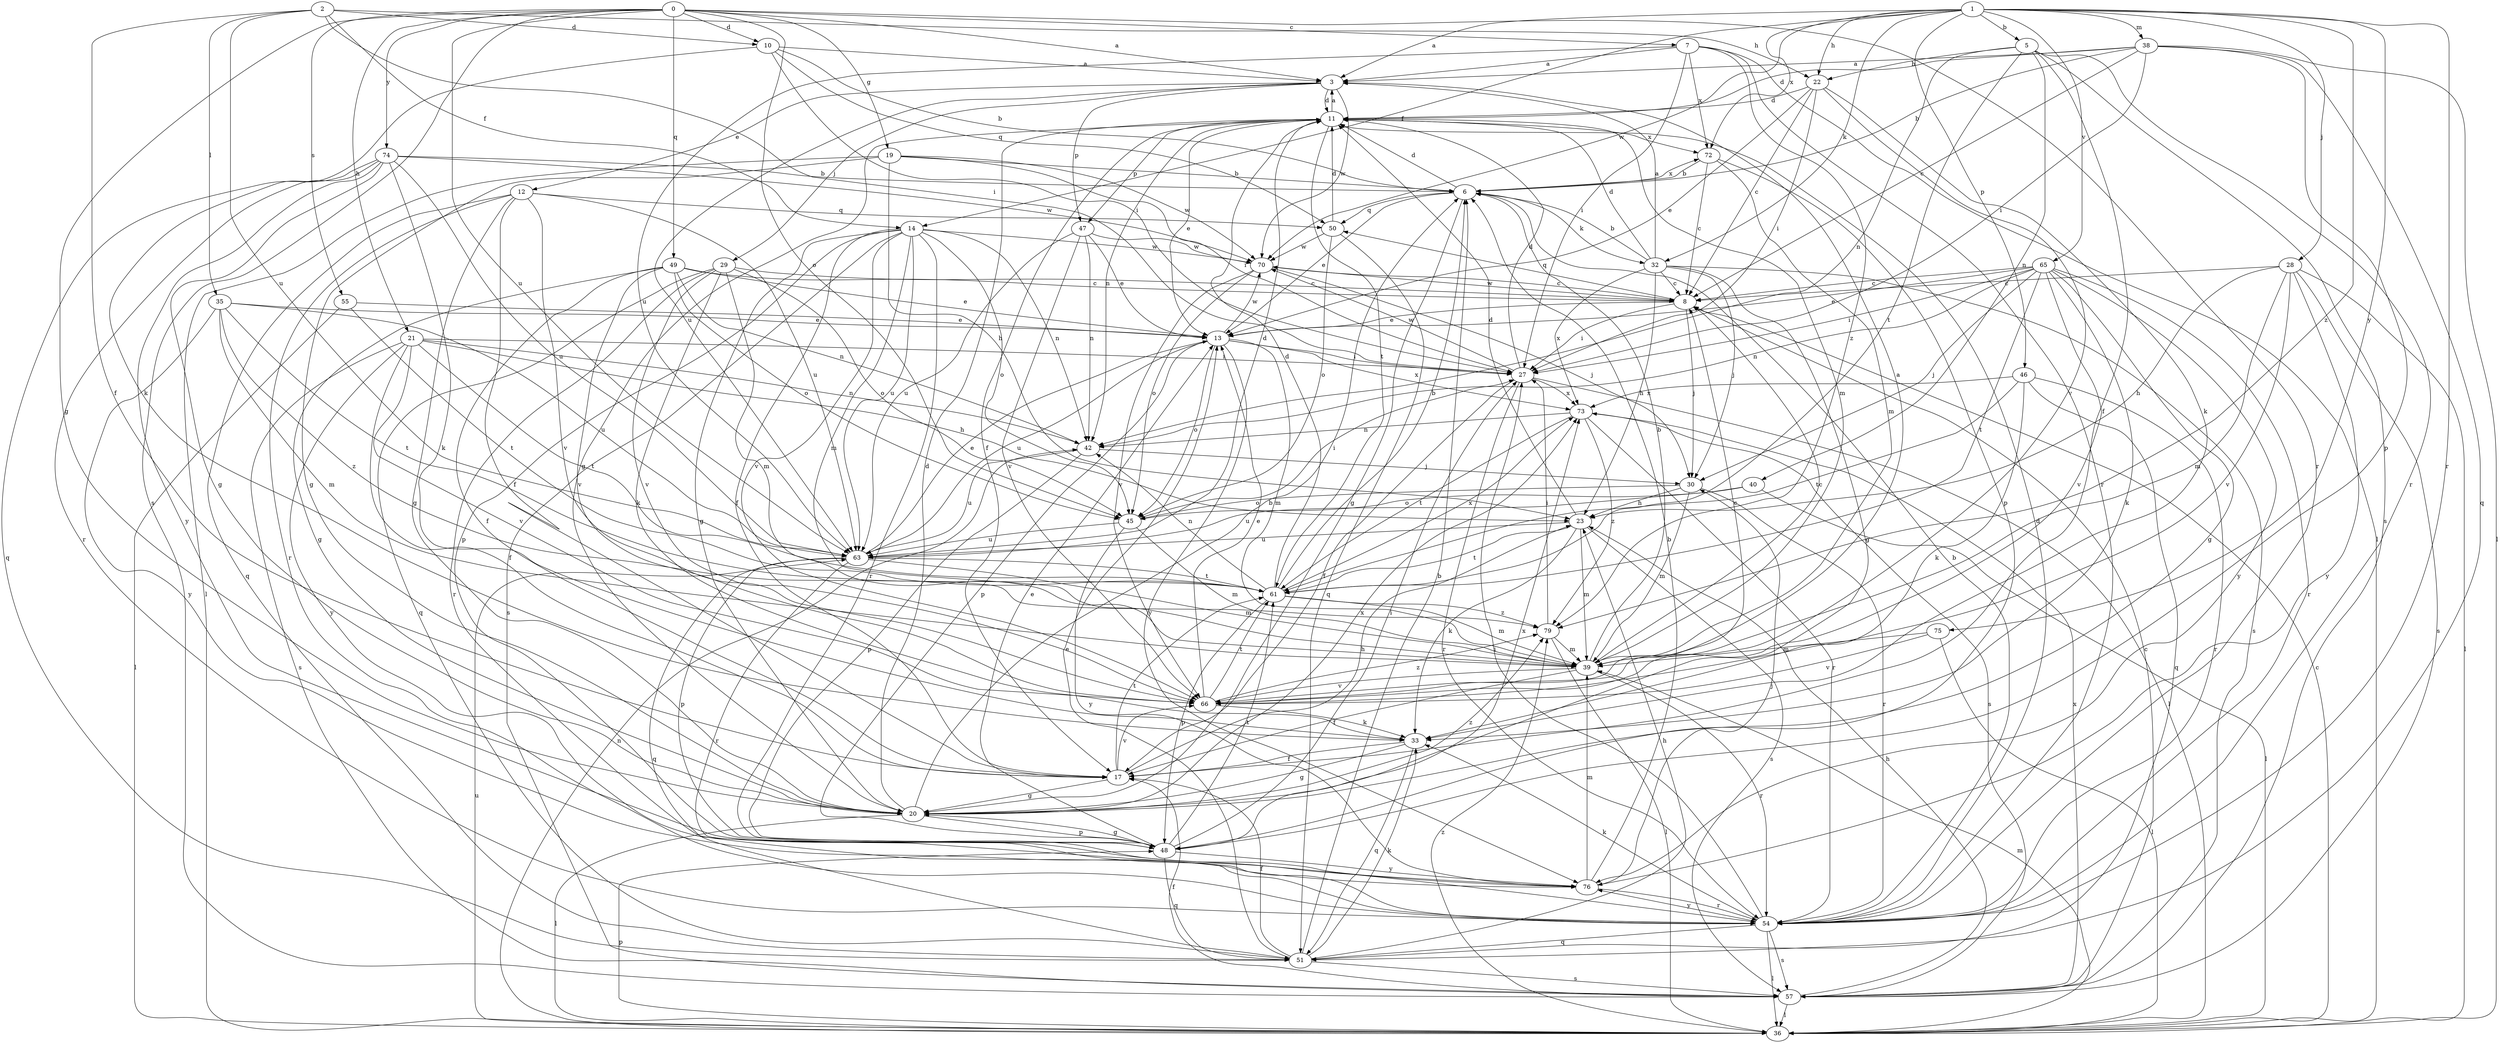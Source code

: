 strict digraph  {
0;
1;
2;
3;
5;
6;
7;
8;
10;
11;
12;
13;
14;
17;
19;
20;
21;
22;
23;
27;
28;
29;
30;
32;
33;
35;
36;
38;
39;
40;
42;
45;
46;
47;
48;
49;
50;
51;
54;
55;
57;
61;
63;
65;
66;
70;
72;
73;
74;
75;
76;
79;
0 -> 3  [label=a];
0 -> 7  [label=c];
0 -> 10  [label=d];
0 -> 19  [label=g];
0 -> 20  [label=g];
0 -> 21  [label=h];
0 -> 45  [label=o];
0 -> 49  [label=q];
0 -> 54  [label=r];
0 -> 55  [label=s];
0 -> 57  [label=s];
0 -> 63  [label=u];
0 -> 74  [label=y];
1 -> 3  [label=a];
1 -> 5  [label=b];
1 -> 14  [label=f];
1 -> 22  [label=h];
1 -> 28  [label=j];
1 -> 32  [label=k];
1 -> 38  [label=m];
1 -> 46  [label=p];
1 -> 54  [label=r];
1 -> 65  [label=v];
1 -> 70  [label=w];
1 -> 72  [label=x];
1 -> 75  [label=y];
1 -> 79  [label=z];
2 -> 10  [label=d];
2 -> 14  [label=f];
2 -> 17  [label=f];
2 -> 22  [label=h];
2 -> 27  [label=i];
2 -> 35  [label=l];
2 -> 63  [label=u];
3 -> 11  [label=d];
3 -> 12  [label=e];
3 -> 29  [label=j];
3 -> 47  [label=p];
3 -> 63  [label=u];
3 -> 70  [label=w];
5 -> 17  [label=f];
5 -> 22  [label=h];
5 -> 40  [label=n];
5 -> 42  [label=n];
5 -> 54  [label=r];
5 -> 57  [label=s];
5 -> 61  [label=t];
6 -> 11  [label=d];
6 -> 13  [label=e];
6 -> 20  [label=g];
6 -> 32  [label=k];
6 -> 50  [label=q];
6 -> 72  [label=x];
7 -> 3  [label=a];
7 -> 27  [label=i];
7 -> 36  [label=l];
7 -> 54  [label=r];
7 -> 63  [label=u];
7 -> 72  [label=x];
7 -> 79  [label=z];
8 -> 13  [label=e];
8 -> 27  [label=i];
8 -> 30  [label=j];
8 -> 50  [label=q];
8 -> 70  [label=w];
10 -> 3  [label=a];
10 -> 6  [label=b];
10 -> 27  [label=i];
10 -> 33  [label=k];
10 -> 50  [label=q];
11 -> 3  [label=a];
11 -> 13  [label=e];
11 -> 17  [label=f];
11 -> 20  [label=g];
11 -> 39  [label=m];
11 -> 42  [label=n];
11 -> 47  [label=p];
11 -> 61  [label=t];
11 -> 72  [label=x];
12 -> 17  [label=f];
12 -> 20  [label=g];
12 -> 50  [label=q];
12 -> 51  [label=q];
12 -> 54  [label=r];
12 -> 63  [label=u];
12 -> 66  [label=v];
13 -> 27  [label=i];
13 -> 39  [label=m];
13 -> 45  [label=o];
13 -> 48  [label=p];
13 -> 63  [label=u];
13 -> 70  [label=w];
13 -> 73  [label=x];
13 -> 76  [label=y];
14 -> 17  [label=f];
14 -> 20  [label=g];
14 -> 39  [label=m];
14 -> 42  [label=n];
14 -> 45  [label=o];
14 -> 48  [label=p];
14 -> 54  [label=r];
14 -> 57  [label=s];
14 -> 63  [label=u];
14 -> 66  [label=v];
14 -> 70  [label=w];
17 -> 20  [label=g];
17 -> 23  [label=h];
17 -> 61  [label=t];
17 -> 66  [label=v];
19 -> 6  [label=b];
19 -> 20  [label=g];
19 -> 23  [label=h];
19 -> 27  [label=i];
19 -> 36  [label=l];
19 -> 70  [label=w];
20 -> 6  [label=b];
20 -> 11  [label=d];
20 -> 36  [label=l];
20 -> 48  [label=p];
20 -> 73  [label=x];
20 -> 79  [label=z];
21 -> 17  [label=f];
21 -> 23  [label=h];
21 -> 27  [label=i];
21 -> 42  [label=n];
21 -> 57  [label=s];
21 -> 61  [label=t];
21 -> 66  [label=v];
21 -> 76  [label=y];
22 -> 8  [label=c];
22 -> 11  [label=d];
22 -> 13  [label=e];
22 -> 27  [label=i];
22 -> 33  [label=k];
22 -> 66  [label=v];
23 -> 11  [label=d];
23 -> 33  [label=k];
23 -> 39  [label=m];
23 -> 57  [label=s];
23 -> 61  [label=t];
23 -> 63  [label=u];
27 -> 11  [label=d];
27 -> 17  [label=f];
27 -> 36  [label=l];
27 -> 54  [label=r];
27 -> 70  [label=w];
27 -> 73  [label=x];
28 -> 8  [label=c];
28 -> 23  [label=h];
28 -> 36  [label=l];
28 -> 39  [label=m];
28 -> 57  [label=s];
28 -> 66  [label=v];
28 -> 76  [label=y];
29 -> 8  [label=c];
29 -> 33  [label=k];
29 -> 39  [label=m];
29 -> 45  [label=o];
29 -> 51  [label=q];
29 -> 54  [label=r];
29 -> 66  [label=v];
30 -> 23  [label=h];
30 -> 39  [label=m];
30 -> 45  [label=o];
30 -> 54  [label=r];
32 -> 3  [label=a];
32 -> 6  [label=b];
32 -> 8  [label=c];
32 -> 11  [label=d];
32 -> 20  [label=g];
32 -> 23  [label=h];
32 -> 30  [label=j];
32 -> 57  [label=s];
32 -> 73  [label=x];
33 -> 17  [label=f];
33 -> 20  [label=g];
33 -> 51  [label=q];
35 -> 13  [label=e];
35 -> 39  [label=m];
35 -> 61  [label=t];
35 -> 63  [label=u];
35 -> 76  [label=y];
35 -> 79  [label=z];
36 -> 8  [label=c];
36 -> 39  [label=m];
36 -> 42  [label=n];
36 -> 48  [label=p];
36 -> 63  [label=u];
36 -> 79  [label=z];
38 -> 3  [label=a];
38 -> 6  [label=b];
38 -> 8  [label=c];
38 -> 11  [label=d];
38 -> 27  [label=i];
38 -> 36  [label=l];
38 -> 48  [label=p];
38 -> 51  [label=q];
39 -> 3  [label=a];
39 -> 6  [label=b];
39 -> 8  [label=c];
39 -> 17  [label=f];
39 -> 54  [label=r];
39 -> 66  [label=v];
40 -> 36  [label=l];
40 -> 45  [label=o];
40 -> 63  [label=u];
42 -> 30  [label=j];
42 -> 48  [label=p];
42 -> 63  [label=u];
45 -> 27  [label=i];
45 -> 39  [label=m];
45 -> 63  [label=u];
45 -> 76  [label=y];
46 -> 33  [label=k];
46 -> 51  [label=q];
46 -> 54  [label=r];
46 -> 61  [label=t];
46 -> 73  [label=x];
47 -> 13  [label=e];
47 -> 42  [label=n];
47 -> 63  [label=u];
47 -> 66  [label=v];
47 -> 70  [label=w];
48 -> 13  [label=e];
48 -> 20  [label=g];
48 -> 27  [label=i];
48 -> 51  [label=q];
48 -> 61  [label=t];
48 -> 73  [label=x];
48 -> 76  [label=y];
49 -> 8  [label=c];
49 -> 13  [label=e];
49 -> 17  [label=f];
49 -> 20  [label=g];
49 -> 42  [label=n];
49 -> 45  [label=o];
49 -> 66  [label=v];
50 -> 11  [label=d];
50 -> 45  [label=o];
50 -> 51  [label=q];
50 -> 70  [label=w];
51 -> 6  [label=b];
51 -> 13  [label=e];
51 -> 17  [label=f];
51 -> 23  [label=h];
51 -> 33  [label=k];
51 -> 57  [label=s];
54 -> 6  [label=b];
54 -> 11  [label=d];
54 -> 27  [label=i];
54 -> 33  [label=k];
54 -> 36  [label=l];
54 -> 51  [label=q];
54 -> 57  [label=s];
54 -> 76  [label=y];
55 -> 13  [label=e];
55 -> 36  [label=l];
55 -> 61  [label=t];
57 -> 8  [label=c];
57 -> 17  [label=f];
57 -> 23  [label=h];
57 -> 36  [label=l];
57 -> 73  [label=x];
61 -> 6  [label=b];
61 -> 11  [label=d];
61 -> 39  [label=m];
61 -> 42  [label=n];
61 -> 48  [label=p];
61 -> 73  [label=x];
61 -> 79  [label=z];
63 -> 11  [label=d];
63 -> 13  [label=e];
63 -> 39  [label=m];
63 -> 48  [label=p];
63 -> 51  [label=q];
63 -> 54  [label=r];
63 -> 61  [label=t];
65 -> 8  [label=c];
65 -> 13  [label=e];
65 -> 20  [label=g];
65 -> 27  [label=i];
65 -> 30  [label=j];
65 -> 33  [label=k];
65 -> 42  [label=n];
65 -> 54  [label=r];
65 -> 61  [label=t];
65 -> 66  [label=v];
65 -> 76  [label=y];
66 -> 8  [label=c];
66 -> 13  [label=e];
66 -> 33  [label=k];
66 -> 61  [label=t];
66 -> 79  [label=z];
70 -> 8  [label=c];
70 -> 30  [label=j];
70 -> 45  [label=o];
70 -> 66  [label=v];
72 -> 6  [label=b];
72 -> 8  [label=c];
72 -> 39  [label=m];
72 -> 48  [label=p];
73 -> 42  [label=n];
73 -> 54  [label=r];
73 -> 57  [label=s];
73 -> 61  [label=t];
73 -> 79  [label=z];
74 -> 6  [label=b];
74 -> 20  [label=g];
74 -> 33  [label=k];
74 -> 51  [label=q];
74 -> 54  [label=r];
74 -> 63  [label=u];
74 -> 70  [label=w];
74 -> 76  [label=y];
75 -> 36  [label=l];
75 -> 39  [label=m];
75 -> 66  [label=v];
76 -> 6  [label=b];
76 -> 30  [label=j];
76 -> 39  [label=m];
76 -> 54  [label=r];
79 -> 27  [label=i];
79 -> 36  [label=l];
79 -> 39  [label=m];
}
